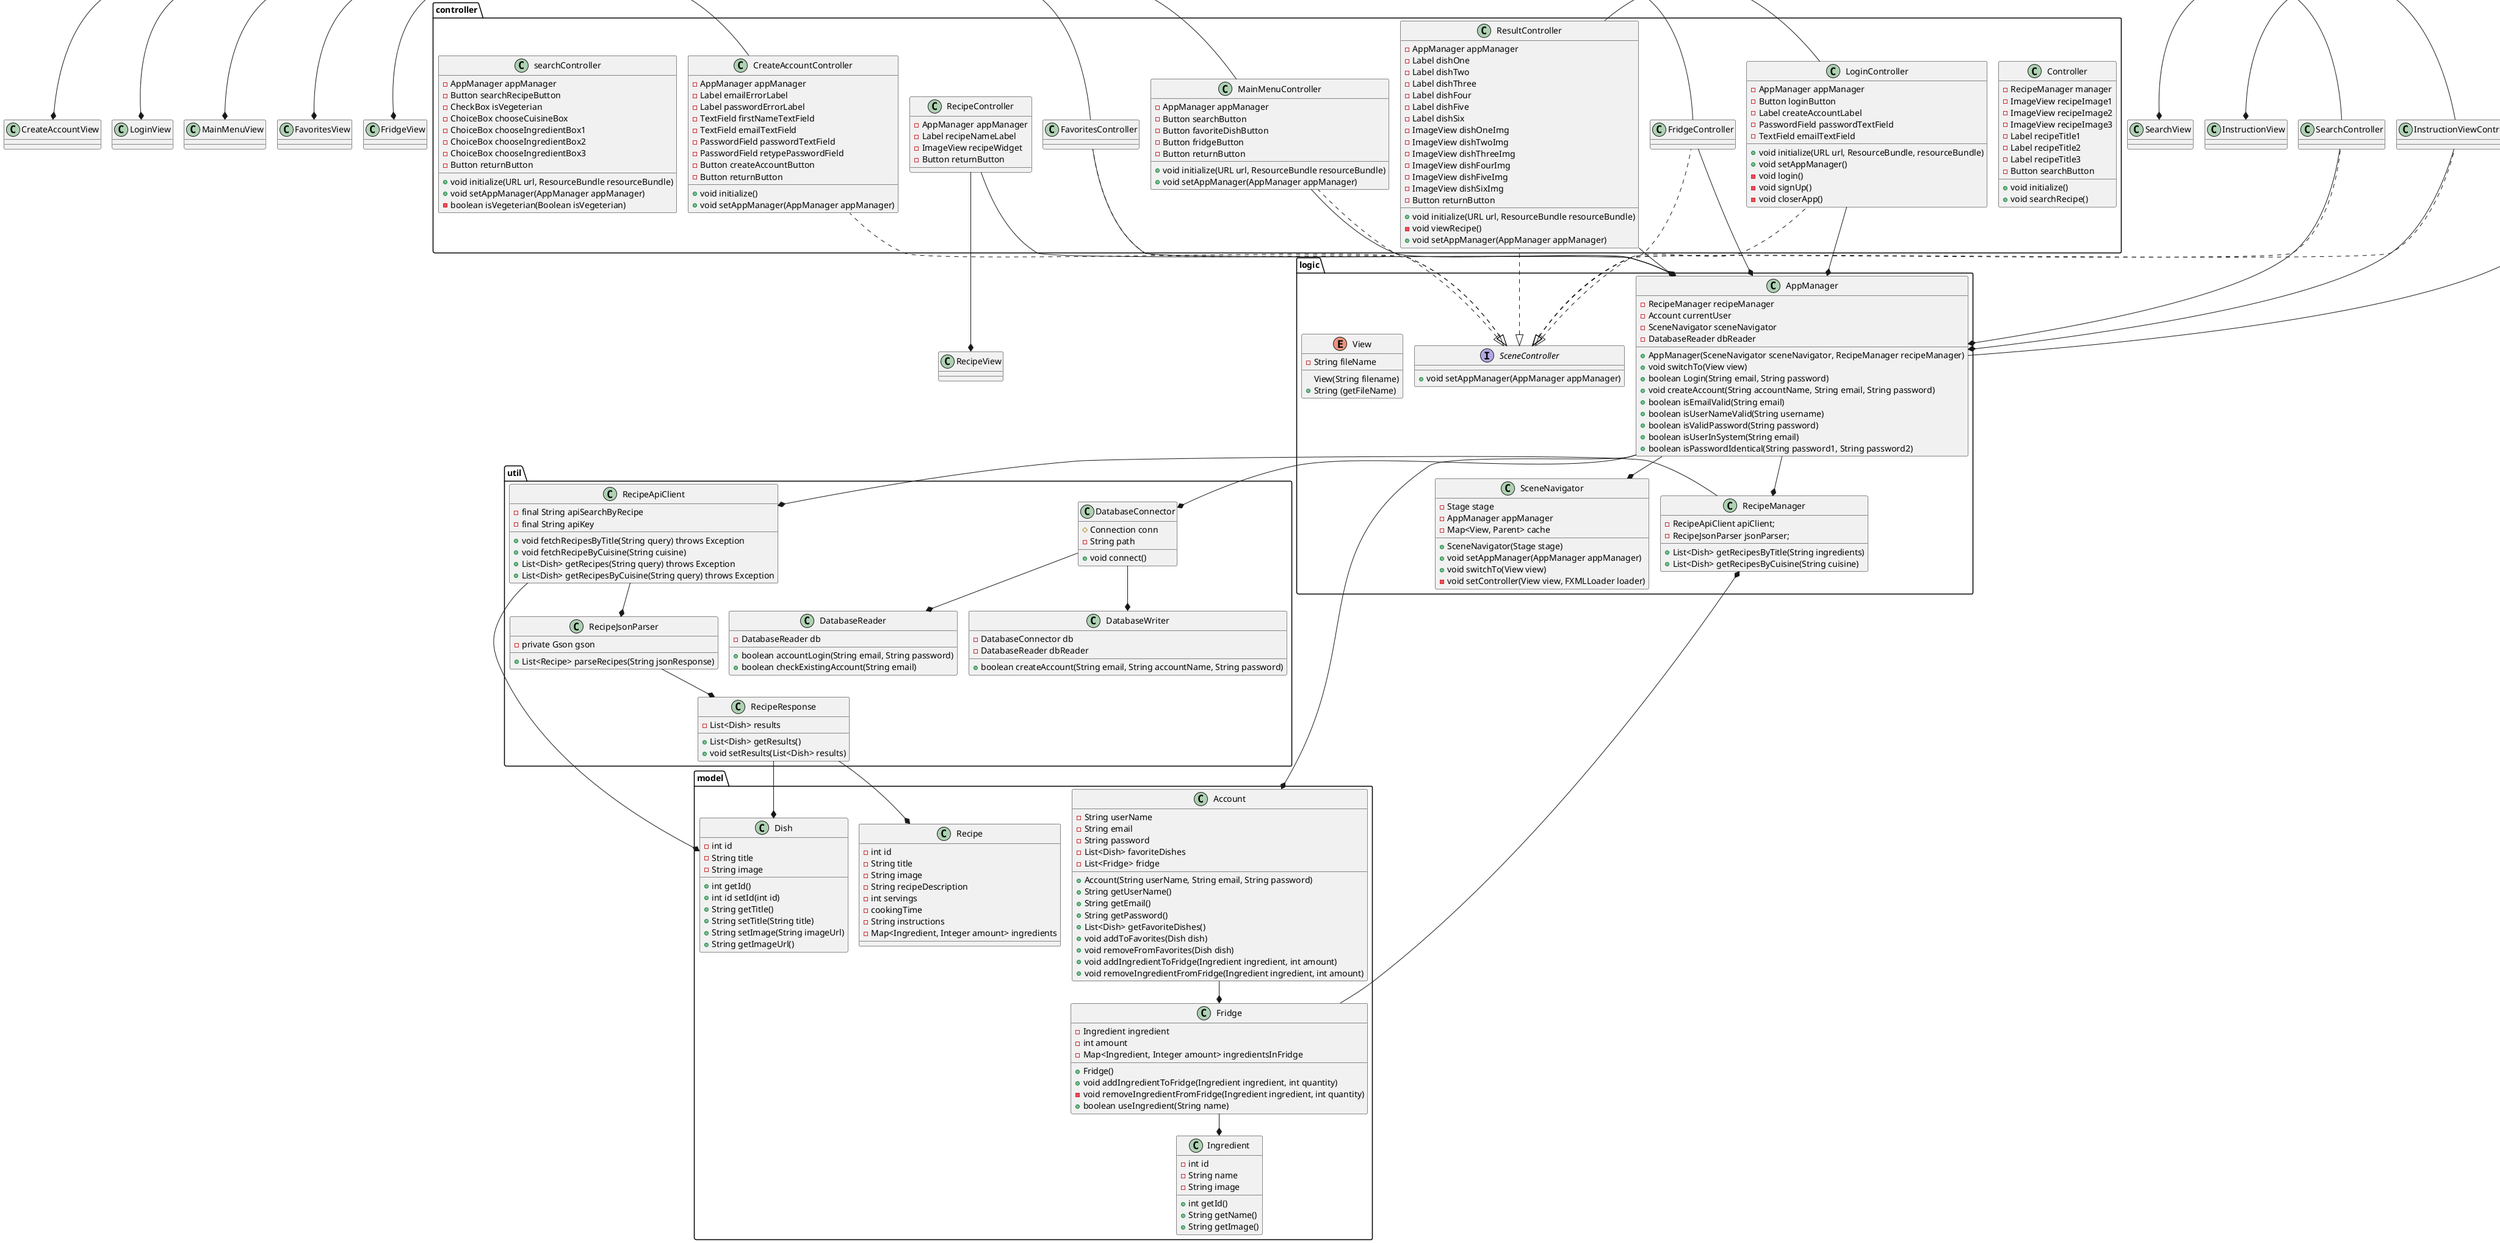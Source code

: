 @startuml

!pragma layout smetana
top to bottom direction

package controller {
    class Controller {
    - RecipeManager manager
    - ImageView recipeImage1
    - ImageView recipeImage2
    - ImageView recipeImage3
    - Label recipeTitle1
    - Label recipeTitle2
    - Label recipeTitle3
    - Button searchButton

    + void initialize()
    + void searchRecipe()
    }


    class CreateAccountController {
    - AppManager appManager
    - Label emailErrorLabel
    - Label passwordErrorLabel
    - TextField firstNameTextField
    - TextField emailTextField
    - PasswordField passwordTextField
    - PasswordField retypePasswordField
    - Button createAccountButton
    - Button returnButton

    + void initialize()
    + void setAppManager(AppManager appManager)
    }


    class FavoritesController {
    }


    class FridgeController {
    }


    class LoginController {
    - AppManager appManager
    - Button loginButton
    - Label createAccountLabel
    - PasswordField passwordTextField
    - TextField emailTextField

    + void initialize(URL url, ResourceBundle, resourceBundle)
    + void setAppManager()
    - void login()
    - void signUp()
    - void closerApp()
    }


    class MainMenuController{
    - AppManager appManager
    - Button searchButton
    - Button favoriteDishButton
    - Button fridgeButton
    - Button returnButton

    + void initialize(URL url, ResourceBundle resourceBundle)
    + void setAppManager(AppManager appManager)
    }


    class RecipeController {
    - AppManager appManager
    - Label recipeNameLabel
    - ImageView recipeWidget
    - Button returnButton
    }


    class ResultController {
    - AppManager appManager
    - Label dishOne
    - Label dishTwo
    - Label dishThree
    - Label dishFour
    - Label dishFive
    - Label dishSix
    - ImageView dishOneImg
    - ImageView dishTwoImg
    - ImageView dishThreeImg
    - ImageView dishFourImg
    - ImageView dishFiveImg
    - ImageView dishSixImg
    - Button returnButton

    + void initialize(URL url, ResourceBundle resourceBundle)
    - void viewRecipe()
    + void setAppManager(AppManager appManager)
    }


    class searchController{
    - AppManager appManager
    - Button searchRecipeButton
    - CheckBox isVegeterian
    - ChoiceBox chooseCuisineBox
    - ChoiceBox chooseIngredientBox1
    - ChoiceBox chooseIngredientBox2
    - ChoiceBox chooseIngredientBox3
    - Button returnButton

    + void initialize(URL url, ResourceBundle resourceBundle)
    + void setAppManager(AppManager appManager)
    - boolean isVegeterian(Boolean isVegeterian)
    }
}




package logic {
    class AppManager {
    - RecipeManager recipeManager
    - Account currentUser
    - SceneNavigator sceneNavigator
    - DatabaseReader dbReader

    + AppManager(SceneNavigator sceneNavigator, RecipeManager recipeManager)
    + void switchTo(View view)
    + boolean Login(String email, String password)
    + void createAccount(String accountName, String email, String password)
    + boolean isEmailValid(String email)
    + boolean isUserNameValid(String username)
    + boolean isValidPassword(String password)
    + boolean isUserInSystem(String email)
    + boolean isPasswordIdentical(String password1, String password2)
    }


    class RecipeManager{
    - RecipeApiClient apiClient;
    - RecipeJsonParser jsonParser;
    + List<Dish> getRecipesByTitle(String ingredients)
    + List<Dish> getRecipesByCuisine(String cuisine)
    }


    interface SceneController{
    + void setAppManager(AppManager appManager)
    }


    class SceneNavigator{
    - Stage stage
    - AppManager appManager
    - Map<View, Parent> cache

    + SceneNavigator(Stage stage)
    + void setAppManager(AppManager appManager)
    + void switchTo(View view)
    - void setController(View view, FXMLLoader loader)
    }

    enum View {
    - String fileName
    View(String filename)
    + String (getFileName)
    }
}




package model {
    class Account {
    - String userName
    - String email
    - String password
    - List<Dish> favoriteDishes
    - List<Fridge> fridge

    + Account(String userName, String email, String password)
    + String getUserName()
    + String getEmail()
    + String getPassword()
    + List<Dish> getFavoriteDishes()
    + void addToFavorites(Dish dish)
    + void removeFromFavorites(Dish dish)
    + void addIngredientToFridge(Ingredient ingredient, int amount)
    + void removeIngredientFromFridge(Ingredient ingredient, int amount)
    }


    class Dish {
    - int id
    - String title
    - String image

    + int getId()
    + int id setId(int id)
    + String getTitle()
    + String setTitle(String title)
    + String setImage(String imageUrl)
    + String getImageUrl()
    }


    class Fridge {
    - Ingredient ingredient
    - int amount
    - Map<Ingredient, Integer amount> ingredientsInFridge

    + Fridge()
    + void addIngredientToFridge(Ingredient ingredient, int quantity)
    - void removeIngredientFromFridge(Ingredient ingredient, int quantity)
    + boolean useIngredient(String name)
    }


    class Ingredient {
    - int id
    - String name
    - String image

    + int getId()
    + String getName()
    + String getImage()
    }


    class Recipe{
    - int id
    - String title
    - String image
    - String recipeDescription
    - int servings
    - cookingTime
    - String instructions
    - Map<Ingredient, Integer amount> ingredients
    }
}




package util {
    class DatabaseConnector {
    # Connection conn
    - String path

    + void connect()
    }


    class DatabaseReader {
    - DatabaseReader db

    + boolean accountLogin(String email, String password)
    + boolean checkExistingAccount(String email)
    }


    class DatabaseWriter {
    - DatabaseConnector db
    - DatabaseReader dbReader
    + boolean createAccount(String email, String accountName, String password)
    }


    class RecipeApiClient{
    - final String apiSearchByRecipe
    - final String apiKey

    + void fetchRecipesByTitle(String query) throws Exception
    + void fetchRecipeByCuisine(String cuisine)
    + List<Dish> getRecipes(String query) throws Exception
    + List<Dish> getRecipesByCuisine(String query) throws Exception
    }


    class RecipeJsonParser{
    - private Gson gson

    + List<Recipe> parseRecipes(String jsonResponse)
    }


    class RecipeResponse{
    - List<Dish> results

    + List<Dish> getResults()
    + void setResults(List<Dish> results)
    }
}




class CreateAccountView
class FavoritesView
class FridgeView
class LoginView
class MainMenuView
class RecipeView
class ResultView
class SearchView


class FridgeChefApp {
+ static void main(String[] args)
+ void start(Stage stage)
}

class Main {
+ static void main(String[] args)
+ void start()
}




FridgeChefApp *-- AppManager
AppManager --* SceneNavigator
AppManager --* RecipeManager
AppManager --* Account


Account --* Fridge
Fridge --* Ingredient
Fridge --* RecipeManager

RecipeManager --* RecipeApiClient
RecipeApiClient --* RecipeJsonParser
RecipeApiClient --* Dish
RecipeJsonParser --* RecipeResponse
RecipeResponse --* Dish
RecipeResponse --* Recipe

RecipeController --* RecipeView
RecipeController --* AppManager

SceneController <|.. LoginController
LoginView *- LoginController
LoginController --* AppManager

SceneController <|.. CreateAccountController
CreateAccountView *- CreateAccountController

SceneController <|.. MainMenuController
MainMenuView *- MainMenuController
MainMenuController --* AppManager

SceneController <|.. SearchController
SearchView *- SearchController
SearchController --* AppManager

SceneController <|.. ResultController
ResultView *- ResultController
ResultController --* AppManager

SceneController <|.. FridgeController
FridgeView *- FridgeController
FridgeController --* AppManager

SceneController <|.. FavoritesController
FavoritesView *- FavoritesController
FavoritesController --* AppManager

AppManager --* DatabaseConnector
DatabaseConnector --* DatabaseReader
DatabaseConnector --* DatabaseWriter


class InstructionView

class InstructionViewController{
}

SceneController <|.. InstructionViewController
InstructionView *- InstructionViewController
InstructionViewController --* AppManager


@enduml